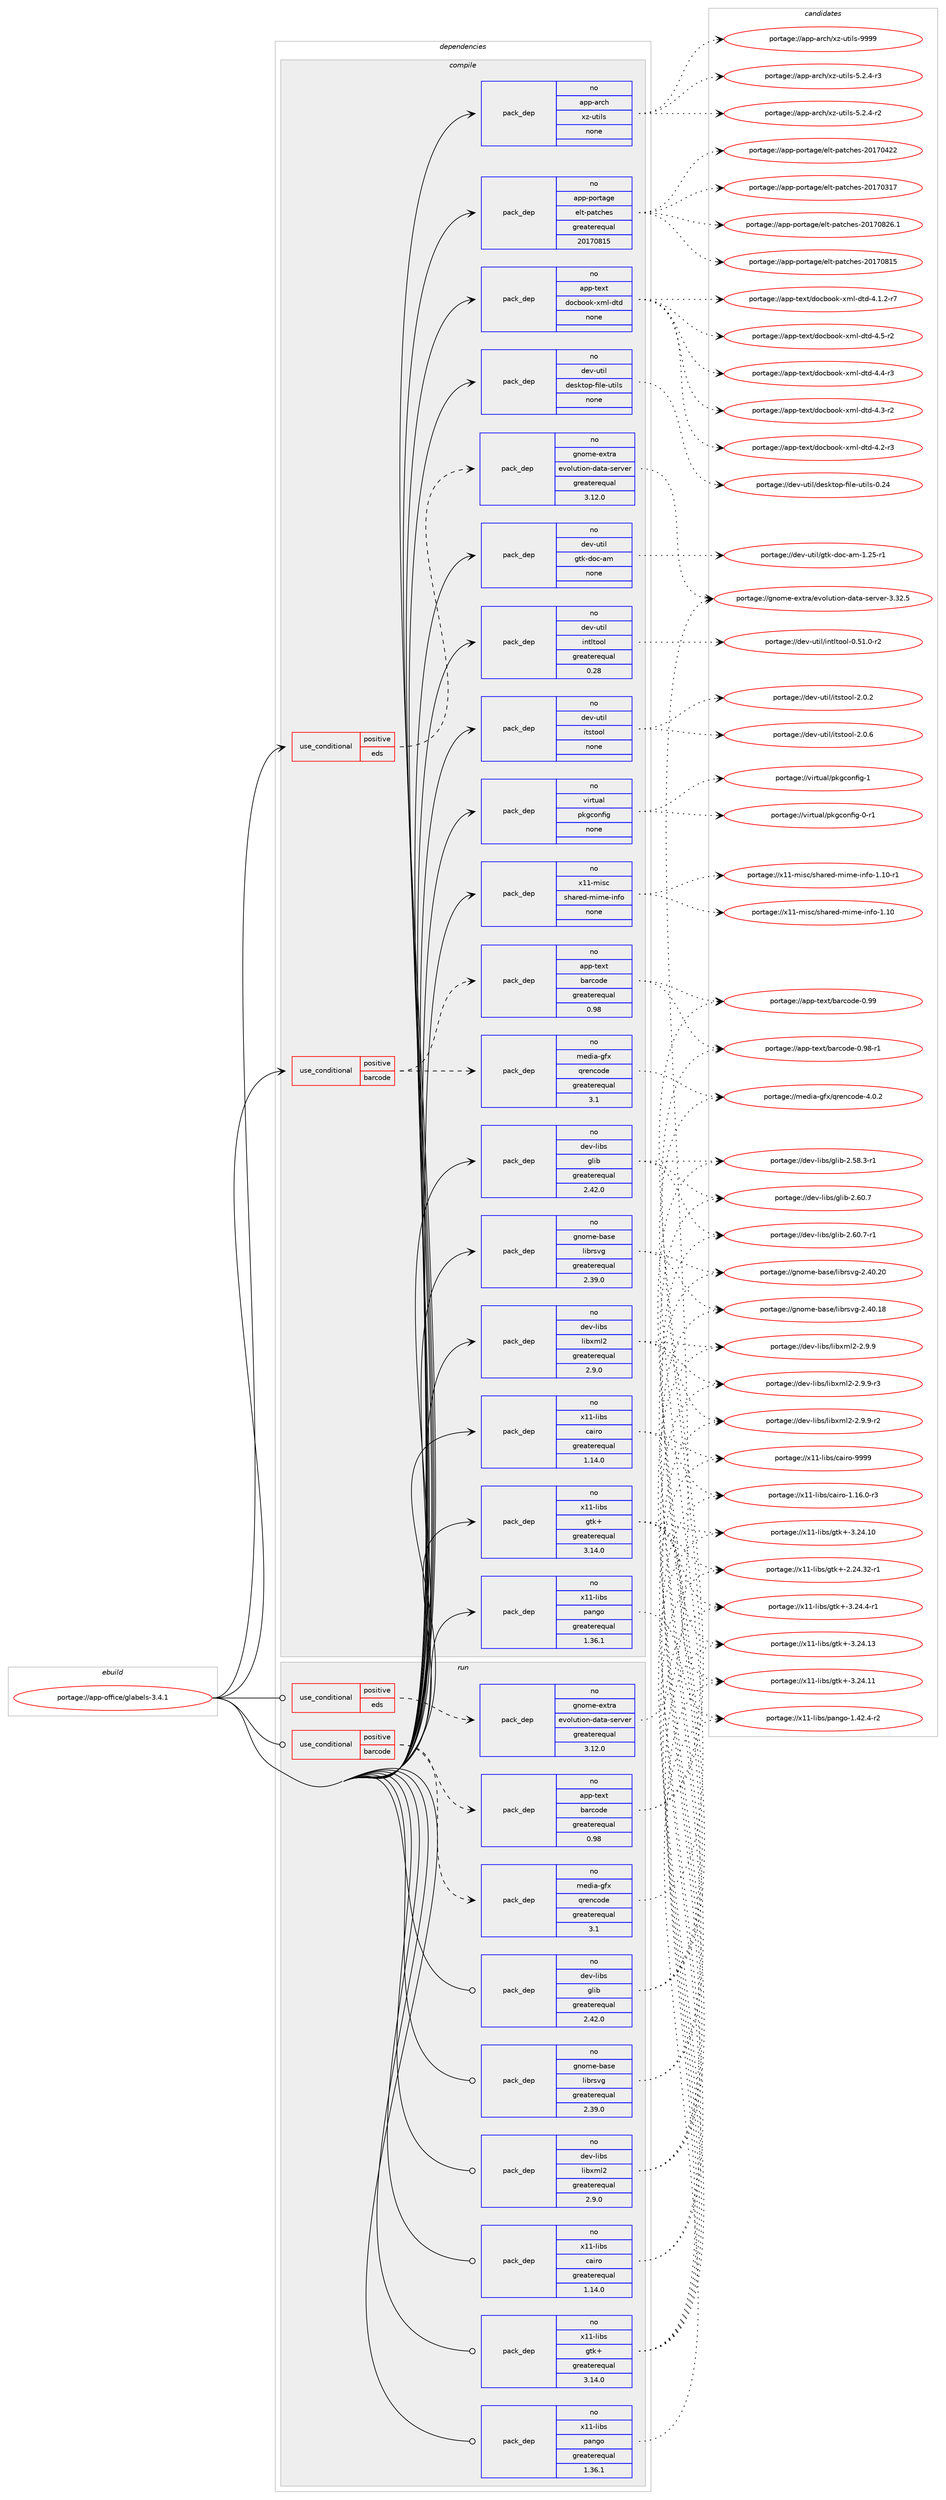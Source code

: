 digraph prolog {

# *************
# Graph options
# *************

newrank=true;
concentrate=true;
compound=true;
graph [rankdir=LR,fontname=Helvetica,fontsize=10,ranksep=1.5];#, ranksep=2.5, nodesep=0.2];
edge  [arrowhead=vee];
node  [fontname=Helvetica,fontsize=10];

# **********
# The ebuild
# **********

subgraph cluster_leftcol {
color=gray;
rank=same;
label=<<i>ebuild</i>>;
id [label="portage://app-office/glabels-3.4.1", color=red, width=4, href="../app-office/glabels-3.4.1.svg"];
}

# ****************
# The dependencies
# ****************

subgraph cluster_midcol {
color=gray;
label=<<i>dependencies</i>>;
subgraph cluster_compile {
fillcolor="#eeeeee";
style=filled;
label=<<i>compile</i>>;
subgraph cond142248 {
dependency607459 [label=<<TABLE BORDER="0" CELLBORDER="1" CELLSPACING="0" CELLPADDING="4"><TR><TD ROWSPAN="3" CELLPADDING="10">use_conditional</TD></TR><TR><TD>positive</TD></TR><TR><TD>barcode</TD></TR></TABLE>>, shape=none, color=red];
subgraph pack457086 {
dependency607460 [label=<<TABLE BORDER="0" CELLBORDER="1" CELLSPACING="0" CELLPADDING="4" WIDTH="220"><TR><TD ROWSPAN="6" CELLPADDING="30">pack_dep</TD></TR><TR><TD WIDTH="110">no</TD></TR><TR><TD>app-text</TD></TR><TR><TD>barcode</TD></TR><TR><TD>greaterequal</TD></TR><TR><TD>0.98</TD></TR></TABLE>>, shape=none, color=blue];
}
dependency607459:e -> dependency607460:w [weight=20,style="dashed",arrowhead="vee"];
subgraph pack457087 {
dependency607461 [label=<<TABLE BORDER="0" CELLBORDER="1" CELLSPACING="0" CELLPADDING="4" WIDTH="220"><TR><TD ROWSPAN="6" CELLPADDING="30">pack_dep</TD></TR><TR><TD WIDTH="110">no</TD></TR><TR><TD>media-gfx</TD></TR><TR><TD>qrencode</TD></TR><TR><TD>greaterequal</TD></TR><TR><TD>3.1</TD></TR></TABLE>>, shape=none, color=blue];
}
dependency607459:e -> dependency607461:w [weight=20,style="dashed",arrowhead="vee"];
}
id:e -> dependency607459:w [weight=20,style="solid",arrowhead="vee"];
subgraph cond142249 {
dependency607462 [label=<<TABLE BORDER="0" CELLBORDER="1" CELLSPACING="0" CELLPADDING="4"><TR><TD ROWSPAN="3" CELLPADDING="10">use_conditional</TD></TR><TR><TD>positive</TD></TR><TR><TD>eds</TD></TR></TABLE>>, shape=none, color=red];
subgraph pack457088 {
dependency607463 [label=<<TABLE BORDER="0" CELLBORDER="1" CELLSPACING="0" CELLPADDING="4" WIDTH="220"><TR><TD ROWSPAN="6" CELLPADDING="30">pack_dep</TD></TR><TR><TD WIDTH="110">no</TD></TR><TR><TD>gnome-extra</TD></TR><TR><TD>evolution-data-server</TD></TR><TR><TD>greaterequal</TD></TR><TR><TD>3.12.0</TD></TR></TABLE>>, shape=none, color=blue];
}
dependency607462:e -> dependency607463:w [weight=20,style="dashed",arrowhead="vee"];
}
id:e -> dependency607462:w [weight=20,style="solid",arrowhead="vee"];
subgraph pack457089 {
dependency607464 [label=<<TABLE BORDER="0" CELLBORDER="1" CELLSPACING="0" CELLPADDING="4" WIDTH="220"><TR><TD ROWSPAN="6" CELLPADDING="30">pack_dep</TD></TR><TR><TD WIDTH="110">no</TD></TR><TR><TD>app-arch</TD></TR><TR><TD>xz-utils</TD></TR><TR><TD>none</TD></TR><TR><TD></TD></TR></TABLE>>, shape=none, color=blue];
}
id:e -> dependency607464:w [weight=20,style="solid",arrowhead="vee"];
subgraph pack457090 {
dependency607465 [label=<<TABLE BORDER="0" CELLBORDER="1" CELLSPACING="0" CELLPADDING="4" WIDTH="220"><TR><TD ROWSPAN="6" CELLPADDING="30">pack_dep</TD></TR><TR><TD WIDTH="110">no</TD></TR><TR><TD>app-portage</TD></TR><TR><TD>elt-patches</TD></TR><TR><TD>greaterequal</TD></TR><TR><TD>20170815</TD></TR></TABLE>>, shape=none, color=blue];
}
id:e -> dependency607465:w [weight=20,style="solid",arrowhead="vee"];
subgraph pack457091 {
dependency607466 [label=<<TABLE BORDER="0" CELLBORDER="1" CELLSPACING="0" CELLPADDING="4" WIDTH="220"><TR><TD ROWSPAN="6" CELLPADDING="30">pack_dep</TD></TR><TR><TD WIDTH="110">no</TD></TR><TR><TD>app-text</TD></TR><TR><TD>docbook-xml-dtd</TD></TR><TR><TD>none</TD></TR><TR><TD></TD></TR></TABLE>>, shape=none, color=blue];
}
id:e -> dependency607466:w [weight=20,style="solid",arrowhead="vee"];
subgraph pack457092 {
dependency607467 [label=<<TABLE BORDER="0" CELLBORDER="1" CELLSPACING="0" CELLPADDING="4" WIDTH="220"><TR><TD ROWSPAN="6" CELLPADDING="30">pack_dep</TD></TR><TR><TD WIDTH="110">no</TD></TR><TR><TD>dev-libs</TD></TR><TR><TD>glib</TD></TR><TR><TD>greaterequal</TD></TR><TR><TD>2.42.0</TD></TR></TABLE>>, shape=none, color=blue];
}
id:e -> dependency607467:w [weight=20,style="solid",arrowhead="vee"];
subgraph pack457093 {
dependency607468 [label=<<TABLE BORDER="0" CELLBORDER="1" CELLSPACING="0" CELLPADDING="4" WIDTH="220"><TR><TD ROWSPAN="6" CELLPADDING="30">pack_dep</TD></TR><TR><TD WIDTH="110">no</TD></TR><TR><TD>dev-libs</TD></TR><TR><TD>libxml2</TD></TR><TR><TD>greaterequal</TD></TR><TR><TD>2.9.0</TD></TR></TABLE>>, shape=none, color=blue];
}
id:e -> dependency607468:w [weight=20,style="solid",arrowhead="vee"];
subgraph pack457094 {
dependency607469 [label=<<TABLE BORDER="0" CELLBORDER="1" CELLSPACING="0" CELLPADDING="4" WIDTH="220"><TR><TD ROWSPAN="6" CELLPADDING="30">pack_dep</TD></TR><TR><TD WIDTH="110">no</TD></TR><TR><TD>dev-util</TD></TR><TR><TD>desktop-file-utils</TD></TR><TR><TD>none</TD></TR><TR><TD></TD></TR></TABLE>>, shape=none, color=blue];
}
id:e -> dependency607469:w [weight=20,style="solid",arrowhead="vee"];
subgraph pack457095 {
dependency607470 [label=<<TABLE BORDER="0" CELLBORDER="1" CELLSPACING="0" CELLPADDING="4" WIDTH="220"><TR><TD ROWSPAN="6" CELLPADDING="30">pack_dep</TD></TR><TR><TD WIDTH="110">no</TD></TR><TR><TD>dev-util</TD></TR><TR><TD>gtk-doc-am</TD></TR><TR><TD>none</TD></TR><TR><TD></TD></TR></TABLE>>, shape=none, color=blue];
}
id:e -> dependency607470:w [weight=20,style="solid",arrowhead="vee"];
subgraph pack457096 {
dependency607471 [label=<<TABLE BORDER="0" CELLBORDER="1" CELLSPACING="0" CELLPADDING="4" WIDTH="220"><TR><TD ROWSPAN="6" CELLPADDING="30">pack_dep</TD></TR><TR><TD WIDTH="110">no</TD></TR><TR><TD>dev-util</TD></TR><TR><TD>intltool</TD></TR><TR><TD>greaterequal</TD></TR><TR><TD>0.28</TD></TR></TABLE>>, shape=none, color=blue];
}
id:e -> dependency607471:w [weight=20,style="solid",arrowhead="vee"];
subgraph pack457097 {
dependency607472 [label=<<TABLE BORDER="0" CELLBORDER="1" CELLSPACING="0" CELLPADDING="4" WIDTH="220"><TR><TD ROWSPAN="6" CELLPADDING="30">pack_dep</TD></TR><TR><TD WIDTH="110">no</TD></TR><TR><TD>dev-util</TD></TR><TR><TD>itstool</TD></TR><TR><TD>none</TD></TR><TR><TD></TD></TR></TABLE>>, shape=none, color=blue];
}
id:e -> dependency607472:w [weight=20,style="solid",arrowhead="vee"];
subgraph pack457098 {
dependency607473 [label=<<TABLE BORDER="0" CELLBORDER="1" CELLSPACING="0" CELLPADDING="4" WIDTH="220"><TR><TD ROWSPAN="6" CELLPADDING="30">pack_dep</TD></TR><TR><TD WIDTH="110">no</TD></TR><TR><TD>gnome-base</TD></TR><TR><TD>librsvg</TD></TR><TR><TD>greaterequal</TD></TR><TR><TD>2.39.0</TD></TR></TABLE>>, shape=none, color=blue];
}
id:e -> dependency607473:w [weight=20,style="solid",arrowhead="vee"];
subgraph pack457099 {
dependency607474 [label=<<TABLE BORDER="0" CELLBORDER="1" CELLSPACING="0" CELLPADDING="4" WIDTH="220"><TR><TD ROWSPAN="6" CELLPADDING="30">pack_dep</TD></TR><TR><TD WIDTH="110">no</TD></TR><TR><TD>virtual</TD></TR><TR><TD>pkgconfig</TD></TR><TR><TD>none</TD></TR><TR><TD></TD></TR></TABLE>>, shape=none, color=blue];
}
id:e -> dependency607474:w [weight=20,style="solid",arrowhead="vee"];
subgraph pack457100 {
dependency607475 [label=<<TABLE BORDER="0" CELLBORDER="1" CELLSPACING="0" CELLPADDING="4" WIDTH="220"><TR><TD ROWSPAN="6" CELLPADDING="30">pack_dep</TD></TR><TR><TD WIDTH="110">no</TD></TR><TR><TD>x11-libs</TD></TR><TR><TD>cairo</TD></TR><TR><TD>greaterequal</TD></TR><TR><TD>1.14.0</TD></TR></TABLE>>, shape=none, color=blue];
}
id:e -> dependency607475:w [weight=20,style="solid",arrowhead="vee"];
subgraph pack457101 {
dependency607476 [label=<<TABLE BORDER="0" CELLBORDER="1" CELLSPACING="0" CELLPADDING="4" WIDTH="220"><TR><TD ROWSPAN="6" CELLPADDING="30">pack_dep</TD></TR><TR><TD WIDTH="110">no</TD></TR><TR><TD>x11-libs</TD></TR><TR><TD>gtk+</TD></TR><TR><TD>greaterequal</TD></TR><TR><TD>3.14.0</TD></TR></TABLE>>, shape=none, color=blue];
}
id:e -> dependency607476:w [weight=20,style="solid",arrowhead="vee"];
subgraph pack457102 {
dependency607477 [label=<<TABLE BORDER="0" CELLBORDER="1" CELLSPACING="0" CELLPADDING="4" WIDTH="220"><TR><TD ROWSPAN="6" CELLPADDING="30">pack_dep</TD></TR><TR><TD WIDTH="110">no</TD></TR><TR><TD>x11-libs</TD></TR><TR><TD>pango</TD></TR><TR><TD>greaterequal</TD></TR><TR><TD>1.36.1</TD></TR></TABLE>>, shape=none, color=blue];
}
id:e -> dependency607477:w [weight=20,style="solid",arrowhead="vee"];
subgraph pack457103 {
dependency607478 [label=<<TABLE BORDER="0" CELLBORDER="1" CELLSPACING="0" CELLPADDING="4" WIDTH="220"><TR><TD ROWSPAN="6" CELLPADDING="30">pack_dep</TD></TR><TR><TD WIDTH="110">no</TD></TR><TR><TD>x11-misc</TD></TR><TR><TD>shared-mime-info</TD></TR><TR><TD>none</TD></TR><TR><TD></TD></TR></TABLE>>, shape=none, color=blue];
}
id:e -> dependency607478:w [weight=20,style="solid",arrowhead="vee"];
}
subgraph cluster_compileandrun {
fillcolor="#eeeeee";
style=filled;
label=<<i>compile and run</i>>;
}
subgraph cluster_run {
fillcolor="#eeeeee";
style=filled;
label=<<i>run</i>>;
subgraph cond142250 {
dependency607479 [label=<<TABLE BORDER="0" CELLBORDER="1" CELLSPACING="0" CELLPADDING="4"><TR><TD ROWSPAN="3" CELLPADDING="10">use_conditional</TD></TR><TR><TD>positive</TD></TR><TR><TD>barcode</TD></TR></TABLE>>, shape=none, color=red];
subgraph pack457104 {
dependency607480 [label=<<TABLE BORDER="0" CELLBORDER="1" CELLSPACING="0" CELLPADDING="4" WIDTH="220"><TR><TD ROWSPAN="6" CELLPADDING="30">pack_dep</TD></TR><TR><TD WIDTH="110">no</TD></TR><TR><TD>app-text</TD></TR><TR><TD>barcode</TD></TR><TR><TD>greaterequal</TD></TR><TR><TD>0.98</TD></TR></TABLE>>, shape=none, color=blue];
}
dependency607479:e -> dependency607480:w [weight=20,style="dashed",arrowhead="vee"];
subgraph pack457105 {
dependency607481 [label=<<TABLE BORDER="0" CELLBORDER="1" CELLSPACING="0" CELLPADDING="4" WIDTH="220"><TR><TD ROWSPAN="6" CELLPADDING="30">pack_dep</TD></TR><TR><TD WIDTH="110">no</TD></TR><TR><TD>media-gfx</TD></TR><TR><TD>qrencode</TD></TR><TR><TD>greaterequal</TD></TR><TR><TD>3.1</TD></TR></TABLE>>, shape=none, color=blue];
}
dependency607479:e -> dependency607481:w [weight=20,style="dashed",arrowhead="vee"];
}
id:e -> dependency607479:w [weight=20,style="solid",arrowhead="odot"];
subgraph cond142251 {
dependency607482 [label=<<TABLE BORDER="0" CELLBORDER="1" CELLSPACING="0" CELLPADDING="4"><TR><TD ROWSPAN="3" CELLPADDING="10">use_conditional</TD></TR><TR><TD>positive</TD></TR><TR><TD>eds</TD></TR></TABLE>>, shape=none, color=red];
subgraph pack457106 {
dependency607483 [label=<<TABLE BORDER="0" CELLBORDER="1" CELLSPACING="0" CELLPADDING="4" WIDTH="220"><TR><TD ROWSPAN="6" CELLPADDING="30">pack_dep</TD></TR><TR><TD WIDTH="110">no</TD></TR><TR><TD>gnome-extra</TD></TR><TR><TD>evolution-data-server</TD></TR><TR><TD>greaterequal</TD></TR><TR><TD>3.12.0</TD></TR></TABLE>>, shape=none, color=blue];
}
dependency607482:e -> dependency607483:w [weight=20,style="dashed",arrowhead="vee"];
}
id:e -> dependency607482:w [weight=20,style="solid",arrowhead="odot"];
subgraph pack457107 {
dependency607484 [label=<<TABLE BORDER="0" CELLBORDER="1" CELLSPACING="0" CELLPADDING="4" WIDTH="220"><TR><TD ROWSPAN="6" CELLPADDING="30">pack_dep</TD></TR><TR><TD WIDTH="110">no</TD></TR><TR><TD>dev-libs</TD></TR><TR><TD>glib</TD></TR><TR><TD>greaterequal</TD></TR><TR><TD>2.42.0</TD></TR></TABLE>>, shape=none, color=blue];
}
id:e -> dependency607484:w [weight=20,style="solid",arrowhead="odot"];
subgraph pack457108 {
dependency607485 [label=<<TABLE BORDER="0" CELLBORDER="1" CELLSPACING="0" CELLPADDING="4" WIDTH="220"><TR><TD ROWSPAN="6" CELLPADDING="30">pack_dep</TD></TR><TR><TD WIDTH="110">no</TD></TR><TR><TD>dev-libs</TD></TR><TR><TD>libxml2</TD></TR><TR><TD>greaterequal</TD></TR><TR><TD>2.9.0</TD></TR></TABLE>>, shape=none, color=blue];
}
id:e -> dependency607485:w [weight=20,style="solid",arrowhead="odot"];
subgraph pack457109 {
dependency607486 [label=<<TABLE BORDER="0" CELLBORDER="1" CELLSPACING="0" CELLPADDING="4" WIDTH="220"><TR><TD ROWSPAN="6" CELLPADDING="30">pack_dep</TD></TR><TR><TD WIDTH="110">no</TD></TR><TR><TD>gnome-base</TD></TR><TR><TD>librsvg</TD></TR><TR><TD>greaterequal</TD></TR><TR><TD>2.39.0</TD></TR></TABLE>>, shape=none, color=blue];
}
id:e -> dependency607486:w [weight=20,style="solid",arrowhead="odot"];
subgraph pack457110 {
dependency607487 [label=<<TABLE BORDER="0" CELLBORDER="1" CELLSPACING="0" CELLPADDING="4" WIDTH="220"><TR><TD ROWSPAN="6" CELLPADDING="30">pack_dep</TD></TR><TR><TD WIDTH="110">no</TD></TR><TR><TD>x11-libs</TD></TR><TR><TD>cairo</TD></TR><TR><TD>greaterequal</TD></TR><TR><TD>1.14.0</TD></TR></TABLE>>, shape=none, color=blue];
}
id:e -> dependency607487:w [weight=20,style="solid",arrowhead="odot"];
subgraph pack457111 {
dependency607488 [label=<<TABLE BORDER="0" CELLBORDER="1" CELLSPACING="0" CELLPADDING="4" WIDTH="220"><TR><TD ROWSPAN="6" CELLPADDING="30">pack_dep</TD></TR><TR><TD WIDTH="110">no</TD></TR><TR><TD>x11-libs</TD></TR><TR><TD>gtk+</TD></TR><TR><TD>greaterequal</TD></TR><TR><TD>3.14.0</TD></TR></TABLE>>, shape=none, color=blue];
}
id:e -> dependency607488:w [weight=20,style="solid",arrowhead="odot"];
subgraph pack457112 {
dependency607489 [label=<<TABLE BORDER="0" CELLBORDER="1" CELLSPACING="0" CELLPADDING="4" WIDTH="220"><TR><TD ROWSPAN="6" CELLPADDING="30">pack_dep</TD></TR><TR><TD WIDTH="110">no</TD></TR><TR><TD>x11-libs</TD></TR><TR><TD>pango</TD></TR><TR><TD>greaterequal</TD></TR><TR><TD>1.36.1</TD></TR></TABLE>>, shape=none, color=blue];
}
id:e -> dependency607489:w [weight=20,style="solid",arrowhead="odot"];
}
}

# **************
# The candidates
# **************

subgraph cluster_choices {
rank=same;
color=gray;
label=<<i>candidates</i>>;

subgraph choice457086 {
color=black;
nodesep=1;
choice9711211245116101120116479897114991111001014548465757 [label="portage://app-text/barcode-0.99", color=red, width=4,href="../app-text/barcode-0.99.svg"];
choice97112112451161011201164798971149911110010145484657564511449 [label="portage://app-text/barcode-0.98-r1", color=red, width=4,href="../app-text/barcode-0.98-r1.svg"];
dependency607460:e -> choice9711211245116101120116479897114991111001014548465757:w [style=dotted,weight="100"];
dependency607460:e -> choice97112112451161011201164798971149911110010145484657564511449:w [style=dotted,weight="100"];
}
subgraph choice457087 {
color=black;
nodesep=1;
choice10910110010597451031021204711311410111099111100101455246484650 [label="portage://media-gfx/qrencode-4.0.2", color=red, width=4,href="../media-gfx/qrencode-4.0.2.svg"];
dependency607461:e -> choice10910110010597451031021204711311410111099111100101455246484650:w [style=dotted,weight="100"];
}
subgraph choice457088 {
color=black;
nodesep=1;
choice1031101111091014510112011611497471011181111081171161051111104510097116974511510111411810111445514651504653 [label="portage://gnome-extra/evolution-data-server-3.32.5", color=red, width=4,href="../gnome-extra/evolution-data-server-3.32.5.svg"];
dependency607463:e -> choice1031101111091014510112011611497471011181111081171161051111104510097116974511510111411810111445514651504653:w [style=dotted,weight="100"];
}
subgraph choice457089 {
color=black;
nodesep=1;
choice9711211245971149910447120122451171161051081154557575757 [label="portage://app-arch/xz-utils-9999", color=red, width=4,href="../app-arch/xz-utils-9999.svg"];
choice9711211245971149910447120122451171161051081154553465046524511451 [label="portage://app-arch/xz-utils-5.2.4-r3", color=red, width=4,href="../app-arch/xz-utils-5.2.4-r3.svg"];
choice9711211245971149910447120122451171161051081154553465046524511450 [label="portage://app-arch/xz-utils-5.2.4-r2", color=red, width=4,href="../app-arch/xz-utils-5.2.4-r2.svg"];
dependency607464:e -> choice9711211245971149910447120122451171161051081154557575757:w [style=dotted,weight="100"];
dependency607464:e -> choice9711211245971149910447120122451171161051081154553465046524511451:w [style=dotted,weight="100"];
dependency607464:e -> choice9711211245971149910447120122451171161051081154553465046524511450:w [style=dotted,weight="100"];
}
subgraph choice457090 {
color=black;
nodesep=1;
choice971121124511211111411697103101471011081164511297116991041011154550484955485650544649 [label="portage://app-portage/elt-patches-20170826.1", color=red, width=4,href="../app-portage/elt-patches-20170826.1.svg"];
choice97112112451121111141169710310147101108116451129711699104101115455048495548564953 [label="portage://app-portage/elt-patches-20170815", color=red, width=4,href="../app-portage/elt-patches-20170815.svg"];
choice97112112451121111141169710310147101108116451129711699104101115455048495548525050 [label="portage://app-portage/elt-patches-20170422", color=red, width=4,href="../app-portage/elt-patches-20170422.svg"];
choice97112112451121111141169710310147101108116451129711699104101115455048495548514955 [label="portage://app-portage/elt-patches-20170317", color=red, width=4,href="../app-portage/elt-patches-20170317.svg"];
dependency607465:e -> choice971121124511211111411697103101471011081164511297116991041011154550484955485650544649:w [style=dotted,weight="100"];
dependency607465:e -> choice97112112451121111141169710310147101108116451129711699104101115455048495548564953:w [style=dotted,weight="100"];
dependency607465:e -> choice97112112451121111141169710310147101108116451129711699104101115455048495548525050:w [style=dotted,weight="100"];
dependency607465:e -> choice97112112451121111141169710310147101108116451129711699104101115455048495548514955:w [style=dotted,weight="100"];
}
subgraph choice457091 {
color=black;
nodesep=1;
choice97112112451161011201164710011199981111111074512010910845100116100455246534511450 [label="portage://app-text/docbook-xml-dtd-4.5-r2", color=red, width=4,href="../app-text/docbook-xml-dtd-4.5-r2.svg"];
choice97112112451161011201164710011199981111111074512010910845100116100455246524511451 [label="portage://app-text/docbook-xml-dtd-4.4-r3", color=red, width=4,href="../app-text/docbook-xml-dtd-4.4-r3.svg"];
choice97112112451161011201164710011199981111111074512010910845100116100455246514511450 [label="portage://app-text/docbook-xml-dtd-4.3-r2", color=red, width=4,href="../app-text/docbook-xml-dtd-4.3-r2.svg"];
choice97112112451161011201164710011199981111111074512010910845100116100455246504511451 [label="portage://app-text/docbook-xml-dtd-4.2-r3", color=red, width=4,href="../app-text/docbook-xml-dtd-4.2-r3.svg"];
choice971121124511610112011647100111999811111110745120109108451001161004552464946504511455 [label="portage://app-text/docbook-xml-dtd-4.1.2-r7", color=red, width=4,href="../app-text/docbook-xml-dtd-4.1.2-r7.svg"];
dependency607466:e -> choice97112112451161011201164710011199981111111074512010910845100116100455246534511450:w [style=dotted,weight="100"];
dependency607466:e -> choice97112112451161011201164710011199981111111074512010910845100116100455246524511451:w [style=dotted,weight="100"];
dependency607466:e -> choice97112112451161011201164710011199981111111074512010910845100116100455246514511450:w [style=dotted,weight="100"];
dependency607466:e -> choice97112112451161011201164710011199981111111074512010910845100116100455246504511451:w [style=dotted,weight="100"];
dependency607466:e -> choice971121124511610112011647100111999811111110745120109108451001161004552464946504511455:w [style=dotted,weight="100"];
}
subgraph choice457092 {
color=black;
nodesep=1;
choice10010111845108105981154710310810598455046544846554511449 [label="portage://dev-libs/glib-2.60.7-r1", color=red, width=4,href="../dev-libs/glib-2.60.7-r1.svg"];
choice1001011184510810598115471031081059845504654484655 [label="portage://dev-libs/glib-2.60.7", color=red, width=4,href="../dev-libs/glib-2.60.7.svg"];
choice10010111845108105981154710310810598455046535646514511449 [label="portage://dev-libs/glib-2.58.3-r1", color=red, width=4,href="../dev-libs/glib-2.58.3-r1.svg"];
dependency607467:e -> choice10010111845108105981154710310810598455046544846554511449:w [style=dotted,weight="100"];
dependency607467:e -> choice1001011184510810598115471031081059845504654484655:w [style=dotted,weight="100"];
dependency607467:e -> choice10010111845108105981154710310810598455046535646514511449:w [style=dotted,weight="100"];
}
subgraph choice457093 {
color=black;
nodesep=1;
choice10010111845108105981154710810598120109108504550465746574511451 [label="portage://dev-libs/libxml2-2.9.9-r3", color=red, width=4,href="../dev-libs/libxml2-2.9.9-r3.svg"];
choice10010111845108105981154710810598120109108504550465746574511450 [label="portage://dev-libs/libxml2-2.9.9-r2", color=red, width=4,href="../dev-libs/libxml2-2.9.9-r2.svg"];
choice1001011184510810598115471081059812010910850455046574657 [label="portage://dev-libs/libxml2-2.9.9", color=red, width=4,href="../dev-libs/libxml2-2.9.9.svg"];
dependency607468:e -> choice10010111845108105981154710810598120109108504550465746574511451:w [style=dotted,weight="100"];
dependency607468:e -> choice10010111845108105981154710810598120109108504550465746574511450:w [style=dotted,weight="100"];
dependency607468:e -> choice1001011184510810598115471081059812010910850455046574657:w [style=dotted,weight="100"];
}
subgraph choice457094 {
color=black;
nodesep=1;
choice100101118451171161051084710010111510711611111245102105108101451171161051081154548465052 [label="portage://dev-util/desktop-file-utils-0.24", color=red, width=4,href="../dev-util/desktop-file-utils-0.24.svg"];
dependency607469:e -> choice100101118451171161051084710010111510711611111245102105108101451171161051081154548465052:w [style=dotted,weight="100"];
}
subgraph choice457095 {
color=black;
nodesep=1;
choice10010111845117116105108471031161074510011199459710945494650534511449 [label="portage://dev-util/gtk-doc-am-1.25-r1", color=red, width=4,href="../dev-util/gtk-doc-am-1.25-r1.svg"];
dependency607470:e -> choice10010111845117116105108471031161074510011199459710945494650534511449:w [style=dotted,weight="100"];
}
subgraph choice457096 {
color=black;
nodesep=1;
choice1001011184511711610510847105110116108116111111108454846534946484511450 [label="portage://dev-util/intltool-0.51.0-r2", color=red, width=4,href="../dev-util/intltool-0.51.0-r2.svg"];
dependency607471:e -> choice1001011184511711610510847105110116108116111111108454846534946484511450:w [style=dotted,weight="100"];
}
subgraph choice457097 {
color=black;
nodesep=1;
choice1001011184511711610510847105116115116111111108455046484654 [label="portage://dev-util/itstool-2.0.6", color=red, width=4,href="../dev-util/itstool-2.0.6.svg"];
choice1001011184511711610510847105116115116111111108455046484650 [label="portage://dev-util/itstool-2.0.2", color=red, width=4,href="../dev-util/itstool-2.0.2.svg"];
dependency607472:e -> choice1001011184511711610510847105116115116111111108455046484654:w [style=dotted,weight="100"];
dependency607472:e -> choice1001011184511711610510847105116115116111111108455046484650:w [style=dotted,weight="100"];
}
subgraph choice457098 {
color=black;
nodesep=1;
choice10311011110910145989711510147108105981141151181034550465248465048 [label="portage://gnome-base/librsvg-2.40.20", color=red, width=4,href="../gnome-base/librsvg-2.40.20.svg"];
choice10311011110910145989711510147108105981141151181034550465248464956 [label="portage://gnome-base/librsvg-2.40.18", color=red, width=4,href="../gnome-base/librsvg-2.40.18.svg"];
dependency607473:e -> choice10311011110910145989711510147108105981141151181034550465248465048:w [style=dotted,weight="100"];
dependency607473:e -> choice10311011110910145989711510147108105981141151181034550465248464956:w [style=dotted,weight="100"];
}
subgraph choice457099 {
color=black;
nodesep=1;
choice1181051141161179710847112107103991111101021051034549 [label="portage://virtual/pkgconfig-1", color=red, width=4,href="../virtual/pkgconfig-1.svg"];
choice11810511411611797108471121071039911111010210510345484511449 [label="portage://virtual/pkgconfig-0-r1", color=red, width=4,href="../virtual/pkgconfig-0-r1.svg"];
dependency607474:e -> choice1181051141161179710847112107103991111101021051034549:w [style=dotted,weight="100"];
dependency607474:e -> choice11810511411611797108471121071039911111010210510345484511449:w [style=dotted,weight="100"];
}
subgraph choice457100 {
color=black;
nodesep=1;
choice120494945108105981154799971051141114557575757 [label="portage://x11-libs/cairo-9999", color=red, width=4,href="../x11-libs/cairo-9999.svg"];
choice12049494510810598115479997105114111454946495446484511451 [label="portage://x11-libs/cairo-1.16.0-r3", color=red, width=4,href="../x11-libs/cairo-1.16.0-r3.svg"];
dependency607475:e -> choice120494945108105981154799971051141114557575757:w [style=dotted,weight="100"];
dependency607475:e -> choice12049494510810598115479997105114111454946495446484511451:w [style=dotted,weight="100"];
}
subgraph choice457101 {
color=black;
nodesep=1;
choice120494945108105981154710311610743455146505246524511449 [label="portage://x11-libs/gtk+-3.24.4-r1", color=red, width=4,href="../x11-libs/gtk+-3.24.4-r1.svg"];
choice1204949451081059811547103116107434551465052464951 [label="portage://x11-libs/gtk+-3.24.13", color=red, width=4,href="../x11-libs/gtk+-3.24.13.svg"];
choice1204949451081059811547103116107434551465052464949 [label="portage://x11-libs/gtk+-3.24.11", color=red, width=4,href="../x11-libs/gtk+-3.24.11.svg"];
choice1204949451081059811547103116107434551465052464948 [label="portage://x11-libs/gtk+-3.24.10", color=red, width=4,href="../x11-libs/gtk+-3.24.10.svg"];
choice12049494510810598115471031161074345504650524651504511449 [label="portage://x11-libs/gtk+-2.24.32-r1", color=red, width=4,href="../x11-libs/gtk+-2.24.32-r1.svg"];
dependency607476:e -> choice120494945108105981154710311610743455146505246524511449:w [style=dotted,weight="100"];
dependency607476:e -> choice1204949451081059811547103116107434551465052464951:w [style=dotted,weight="100"];
dependency607476:e -> choice1204949451081059811547103116107434551465052464949:w [style=dotted,weight="100"];
dependency607476:e -> choice1204949451081059811547103116107434551465052464948:w [style=dotted,weight="100"];
dependency607476:e -> choice12049494510810598115471031161074345504650524651504511449:w [style=dotted,weight="100"];
}
subgraph choice457102 {
color=black;
nodesep=1;
choice120494945108105981154711297110103111454946525046524511450 [label="portage://x11-libs/pango-1.42.4-r2", color=red, width=4,href="../x11-libs/pango-1.42.4-r2.svg"];
dependency607477:e -> choice120494945108105981154711297110103111454946525046524511450:w [style=dotted,weight="100"];
}
subgraph choice457103 {
color=black;
nodesep=1;
choice120494945109105115994711510497114101100451091051091014510511010211145494649484511449 [label="portage://x11-misc/shared-mime-info-1.10-r1", color=red, width=4,href="../x11-misc/shared-mime-info-1.10-r1.svg"];
choice12049494510910511599471151049711410110045109105109101451051101021114549464948 [label="portage://x11-misc/shared-mime-info-1.10", color=red, width=4,href="../x11-misc/shared-mime-info-1.10.svg"];
dependency607478:e -> choice120494945109105115994711510497114101100451091051091014510511010211145494649484511449:w [style=dotted,weight="100"];
dependency607478:e -> choice12049494510910511599471151049711410110045109105109101451051101021114549464948:w [style=dotted,weight="100"];
}
subgraph choice457104 {
color=black;
nodesep=1;
choice9711211245116101120116479897114991111001014548465757 [label="portage://app-text/barcode-0.99", color=red, width=4,href="../app-text/barcode-0.99.svg"];
choice97112112451161011201164798971149911110010145484657564511449 [label="portage://app-text/barcode-0.98-r1", color=red, width=4,href="../app-text/barcode-0.98-r1.svg"];
dependency607480:e -> choice9711211245116101120116479897114991111001014548465757:w [style=dotted,weight="100"];
dependency607480:e -> choice97112112451161011201164798971149911110010145484657564511449:w [style=dotted,weight="100"];
}
subgraph choice457105 {
color=black;
nodesep=1;
choice10910110010597451031021204711311410111099111100101455246484650 [label="portage://media-gfx/qrencode-4.0.2", color=red, width=4,href="../media-gfx/qrencode-4.0.2.svg"];
dependency607481:e -> choice10910110010597451031021204711311410111099111100101455246484650:w [style=dotted,weight="100"];
}
subgraph choice457106 {
color=black;
nodesep=1;
choice1031101111091014510112011611497471011181111081171161051111104510097116974511510111411810111445514651504653 [label="portage://gnome-extra/evolution-data-server-3.32.5", color=red, width=4,href="../gnome-extra/evolution-data-server-3.32.5.svg"];
dependency607483:e -> choice1031101111091014510112011611497471011181111081171161051111104510097116974511510111411810111445514651504653:w [style=dotted,weight="100"];
}
subgraph choice457107 {
color=black;
nodesep=1;
choice10010111845108105981154710310810598455046544846554511449 [label="portage://dev-libs/glib-2.60.7-r1", color=red, width=4,href="../dev-libs/glib-2.60.7-r1.svg"];
choice1001011184510810598115471031081059845504654484655 [label="portage://dev-libs/glib-2.60.7", color=red, width=4,href="../dev-libs/glib-2.60.7.svg"];
choice10010111845108105981154710310810598455046535646514511449 [label="portage://dev-libs/glib-2.58.3-r1", color=red, width=4,href="../dev-libs/glib-2.58.3-r1.svg"];
dependency607484:e -> choice10010111845108105981154710310810598455046544846554511449:w [style=dotted,weight="100"];
dependency607484:e -> choice1001011184510810598115471031081059845504654484655:w [style=dotted,weight="100"];
dependency607484:e -> choice10010111845108105981154710310810598455046535646514511449:w [style=dotted,weight="100"];
}
subgraph choice457108 {
color=black;
nodesep=1;
choice10010111845108105981154710810598120109108504550465746574511451 [label="portage://dev-libs/libxml2-2.9.9-r3", color=red, width=4,href="../dev-libs/libxml2-2.9.9-r3.svg"];
choice10010111845108105981154710810598120109108504550465746574511450 [label="portage://dev-libs/libxml2-2.9.9-r2", color=red, width=4,href="../dev-libs/libxml2-2.9.9-r2.svg"];
choice1001011184510810598115471081059812010910850455046574657 [label="portage://dev-libs/libxml2-2.9.9", color=red, width=4,href="../dev-libs/libxml2-2.9.9.svg"];
dependency607485:e -> choice10010111845108105981154710810598120109108504550465746574511451:w [style=dotted,weight="100"];
dependency607485:e -> choice10010111845108105981154710810598120109108504550465746574511450:w [style=dotted,weight="100"];
dependency607485:e -> choice1001011184510810598115471081059812010910850455046574657:w [style=dotted,weight="100"];
}
subgraph choice457109 {
color=black;
nodesep=1;
choice10311011110910145989711510147108105981141151181034550465248465048 [label="portage://gnome-base/librsvg-2.40.20", color=red, width=4,href="../gnome-base/librsvg-2.40.20.svg"];
choice10311011110910145989711510147108105981141151181034550465248464956 [label="portage://gnome-base/librsvg-2.40.18", color=red, width=4,href="../gnome-base/librsvg-2.40.18.svg"];
dependency607486:e -> choice10311011110910145989711510147108105981141151181034550465248465048:w [style=dotted,weight="100"];
dependency607486:e -> choice10311011110910145989711510147108105981141151181034550465248464956:w [style=dotted,weight="100"];
}
subgraph choice457110 {
color=black;
nodesep=1;
choice120494945108105981154799971051141114557575757 [label="portage://x11-libs/cairo-9999", color=red, width=4,href="../x11-libs/cairo-9999.svg"];
choice12049494510810598115479997105114111454946495446484511451 [label="portage://x11-libs/cairo-1.16.0-r3", color=red, width=4,href="../x11-libs/cairo-1.16.0-r3.svg"];
dependency607487:e -> choice120494945108105981154799971051141114557575757:w [style=dotted,weight="100"];
dependency607487:e -> choice12049494510810598115479997105114111454946495446484511451:w [style=dotted,weight="100"];
}
subgraph choice457111 {
color=black;
nodesep=1;
choice120494945108105981154710311610743455146505246524511449 [label="portage://x11-libs/gtk+-3.24.4-r1", color=red, width=4,href="../x11-libs/gtk+-3.24.4-r1.svg"];
choice1204949451081059811547103116107434551465052464951 [label="portage://x11-libs/gtk+-3.24.13", color=red, width=4,href="../x11-libs/gtk+-3.24.13.svg"];
choice1204949451081059811547103116107434551465052464949 [label="portage://x11-libs/gtk+-3.24.11", color=red, width=4,href="../x11-libs/gtk+-3.24.11.svg"];
choice1204949451081059811547103116107434551465052464948 [label="portage://x11-libs/gtk+-3.24.10", color=red, width=4,href="../x11-libs/gtk+-3.24.10.svg"];
choice12049494510810598115471031161074345504650524651504511449 [label="portage://x11-libs/gtk+-2.24.32-r1", color=red, width=4,href="../x11-libs/gtk+-2.24.32-r1.svg"];
dependency607488:e -> choice120494945108105981154710311610743455146505246524511449:w [style=dotted,weight="100"];
dependency607488:e -> choice1204949451081059811547103116107434551465052464951:w [style=dotted,weight="100"];
dependency607488:e -> choice1204949451081059811547103116107434551465052464949:w [style=dotted,weight="100"];
dependency607488:e -> choice1204949451081059811547103116107434551465052464948:w [style=dotted,weight="100"];
dependency607488:e -> choice12049494510810598115471031161074345504650524651504511449:w [style=dotted,weight="100"];
}
subgraph choice457112 {
color=black;
nodesep=1;
choice120494945108105981154711297110103111454946525046524511450 [label="portage://x11-libs/pango-1.42.4-r2", color=red, width=4,href="../x11-libs/pango-1.42.4-r2.svg"];
dependency607489:e -> choice120494945108105981154711297110103111454946525046524511450:w [style=dotted,weight="100"];
}
}

}
